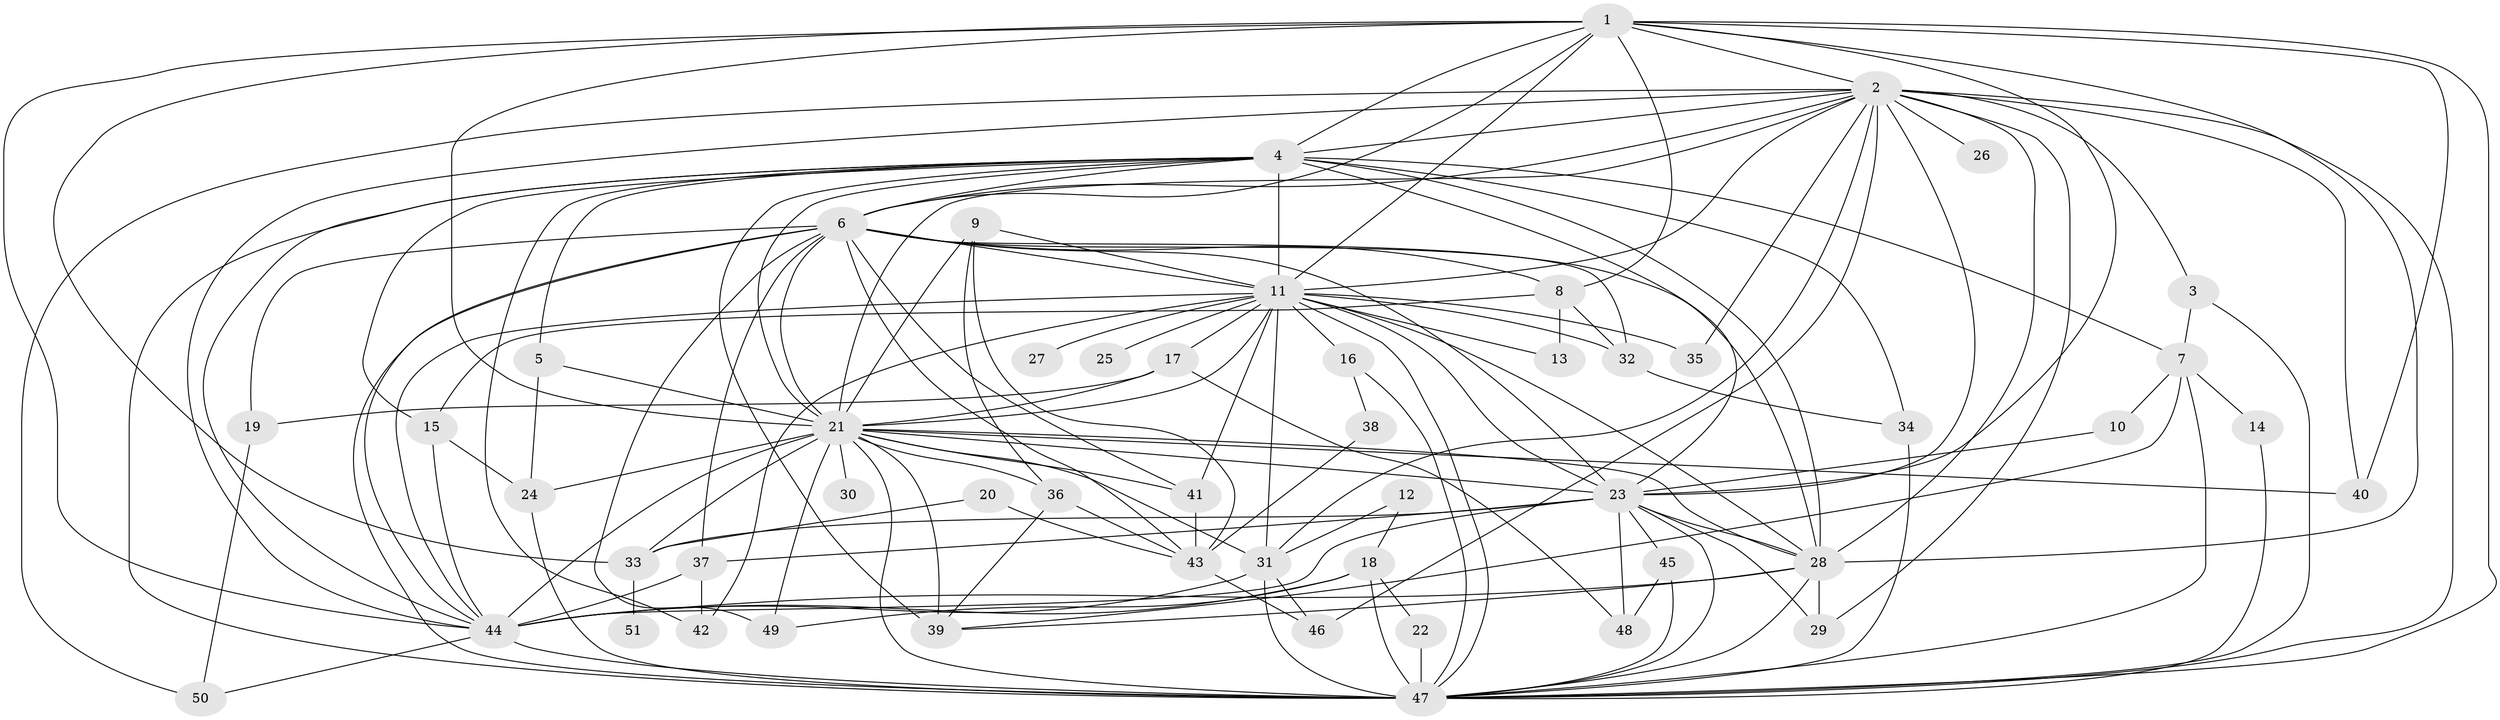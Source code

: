 // original degree distribution, {15: 0.0196078431372549, 17: 0.00980392156862745, 27: 0.00980392156862745, 26: 0.00980392156862745, 21: 0.00980392156862745, 25: 0.00980392156862745, 18: 0.00980392156862745, 23: 0.00980392156862745, 22: 0.00980392156862745, 6: 0.049019607843137254, 2: 0.5980392156862745, 3: 0.11764705882352941, 5: 0.0196078431372549, 4: 0.10784313725490197, 7: 0.00980392156862745}
// Generated by graph-tools (version 1.1) at 2025/01/03/09/25 03:01:24]
// undirected, 51 vertices, 146 edges
graph export_dot {
graph [start="1"]
  node [color=gray90,style=filled];
  1;
  2;
  3;
  4;
  5;
  6;
  7;
  8;
  9;
  10;
  11;
  12;
  13;
  14;
  15;
  16;
  17;
  18;
  19;
  20;
  21;
  22;
  23;
  24;
  25;
  26;
  27;
  28;
  29;
  30;
  31;
  32;
  33;
  34;
  35;
  36;
  37;
  38;
  39;
  40;
  41;
  42;
  43;
  44;
  45;
  46;
  47;
  48;
  49;
  50;
  51;
  1 -- 2 [weight=1.0];
  1 -- 4 [weight=2.0];
  1 -- 6 [weight=1.0];
  1 -- 8 [weight=1.0];
  1 -- 11 [weight=2.0];
  1 -- 21 [weight=1.0];
  1 -- 23 [weight=1.0];
  1 -- 28 [weight=1.0];
  1 -- 33 [weight=1.0];
  1 -- 40 [weight=1.0];
  1 -- 44 [weight=1.0];
  1 -- 47 [weight=2.0];
  2 -- 3 [weight=1.0];
  2 -- 4 [weight=2.0];
  2 -- 6 [weight=1.0];
  2 -- 11 [weight=1.0];
  2 -- 21 [weight=1.0];
  2 -- 23 [weight=2.0];
  2 -- 26 [weight=1.0];
  2 -- 28 [weight=2.0];
  2 -- 29 [weight=1.0];
  2 -- 31 [weight=1.0];
  2 -- 35 [weight=1.0];
  2 -- 40 [weight=1.0];
  2 -- 44 [weight=1.0];
  2 -- 46 [weight=1.0];
  2 -- 47 [weight=1.0];
  2 -- 50 [weight=1.0];
  3 -- 7 [weight=1.0];
  3 -- 47 [weight=1.0];
  4 -- 5 [weight=1.0];
  4 -- 6 [weight=1.0];
  4 -- 7 [weight=1.0];
  4 -- 11 [weight=2.0];
  4 -- 15 [weight=1.0];
  4 -- 21 [weight=1.0];
  4 -- 23 [weight=1.0];
  4 -- 28 [weight=3.0];
  4 -- 34 [weight=1.0];
  4 -- 39 [weight=2.0];
  4 -- 42 [weight=1.0];
  4 -- 44 [weight=1.0];
  4 -- 47 [weight=3.0];
  5 -- 21 [weight=1.0];
  5 -- 24 [weight=1.0];
  6 -- 8 [weight=2.0];
  6 -- 11 [weight=1.0];
  6 -- 19 [weight=1.0];
  6 -- 21 [weight=1.0];
  6 -- 23 [weight=1.0];
  6 -- 28 [weight=2.0];
  6 -- 32 [weight=1.0];
  6 -- 37 [weight=2.0];
  6 -- 41 [weight=1.0];
  6 -- 43 [weight=1.0];
  6 -- 44 [weight=2.0];
  6 -- 47 [weight=1.0];
  6 -- 49 [weight=2.0];
  7 -- 10 [weight=1.0];
  7 -- 14 [weight=1.0];
  7 -- 39 [weight=1.0];
  7 -- 47 [weight=1.0];
  8 -- 13 [weight=1.0];
  8 -- 15 [weight=1.0];
  8 -- 32 [weight=1.0];
  9 -- 11 [weight=1.0];
  9 -- 21 [weight=1.0];
  9 -- 36 [weight=1.0];
  9 -- 43 [weight=1.0];
  10 -- 23 [weight=1.0];
  11 -- 13 [weight=1.0];
  11 -- 16 [weight=2.0];
  11 -- 17 [weight=1.0];
  11 -- 21 [weight=3.0];
  11 -- 23 [weight=1.0];
  11 -- 25 [weight=1.0];
  11 -- 27 [weight=1.0];
  11 -- 28 [weight=1.0];
  11 -- 31 [weight=1.0];
  11 -- 32 [weight=1.0];
  11 -- 35 [weight=1.0];
  11 -- 41 [weight=1.0];
  11 -- 42 [weight=1.0];
  11 -- 44 [weight=1.0];
  11 -- 47 [weight=1.0];
  12 -- 18 [weight=1.0];
  12 -- 31 [weight=1.0];
  14 -- 47 [weight=1.0];
  15 -- 24 [weight=1.0];
  15 -- 44 [weight=1.0];
  16 -- 38 [weight=1.0];
  16 -- 47 [weight=1.0];
  17 -- 19 [weight=1.0];
  17 -- 21 [weight=1.0];
  17 -- 48 [weight=1.0];
  18 -- 22 [weight=1.0];
  18 -- 44 [weight=1.0];
  18 -- 47 [weight=2.0];
  18 -- 49 [weight=1.0];
  19 -- 50 [weight=1.0];
  20 -- 33 [weight=1.0];
  20 -- 43 [weight=1.0];
  21 -- 23 [weight=1.0];
  21 -- 24 [weight=1.0];
  21 -- 28 [weight=1.0];
  21 -- 30 [weight=1.0];
  21 -- 31 [weight=1.0];
  21 -- 33 [weight=1.0];
  21 -- 36 [weight=1.0];
  21 -- 39 [weight=2.0];
  21 -- 40 [weight=1.0];
  21 -- 41 [weight=1.0];
  21 -- 44 [weight=1.0];
  21 -- 47 [weight=1.0];
  21 -- 49 [weight=1.0];
  22 -- 47 [weight=1.0];
  23 -- 28 [weight=1.0];
  23 -- 29 [weight=1.0];
  23 -- 33 [weight=1.0];
  23 -- 37 [weight=1.0];
  23 -- 44 [weight=2.0];
  23 -- 45 [weight=1.0];
  23 -- 47 [weight=1.0];
  23 -- 48 [weight=1.0];
  24 -- 47 [weight=1.0];
  28 -- 29 [weight=1.0];
  28 -- 39 [weight=1.0];
  28 -- 44 [weight=1.0];
  28 -- 47 [weight=1.0];
  31 -- 44 [weight=1.0];
  31 -- 46 [weight=1.0];
  31 -- 47 [weight=1.0];
  32 -- 34 [weight=1.0];
  33 -- 51 [weight=1.0];
  34 -- 47 [weight=1.0];
  36 -- 39 [weight=1.0];
  36 -- 43 [weight=1.0];
  37 -- 42 [weight=1.0];
  37 -- 44 [weight=1.0];
  38 -- 43 [weight=1.0];
  41 -- 43 [weight=1.0];
  43 -- 46 [weight=1.0];
  44 -- 47 [weight=3.0];
  44 -- 50 [weight=1.0];
  45 -- 47 [weight=1.0];
  45 -- 48 [weight=1.0];
}
